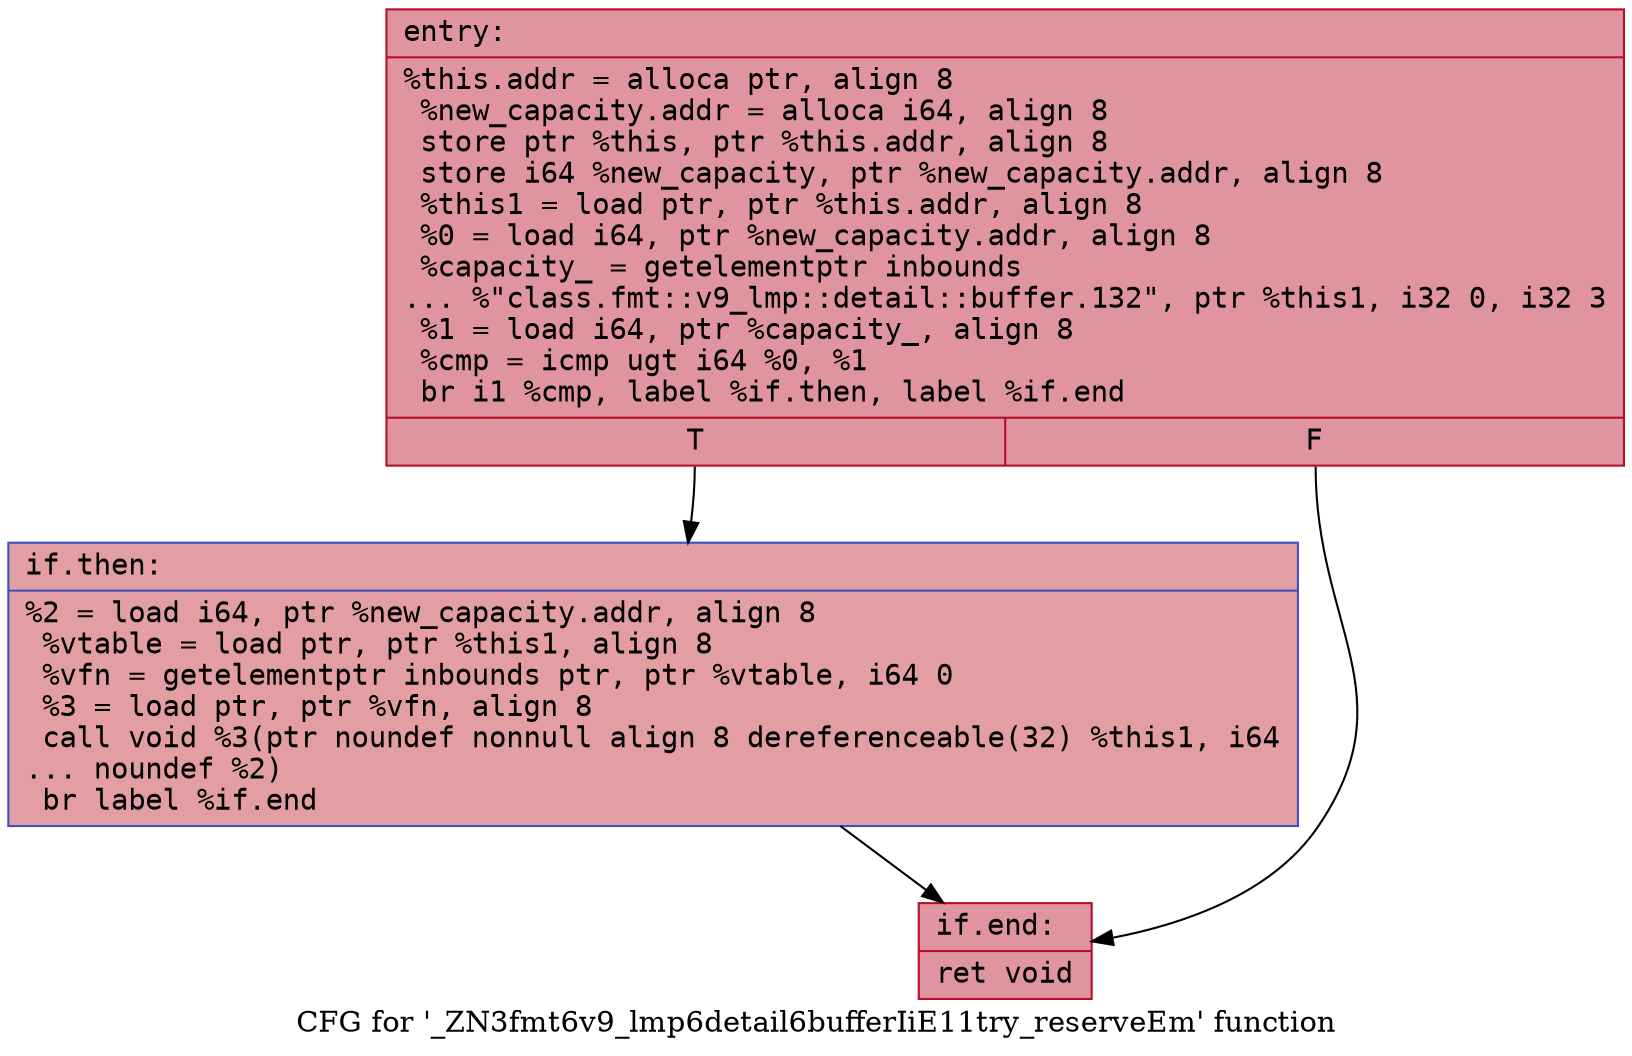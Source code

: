digraph "CFG for '_ZN3fmt6v9_lmp6detail6bufferIiE11try_reserveEm' function" {
	label="CFG for '_ZN3fmt6v9_lmp6detail6bufferIiE11try_reserveEm' function";

	Node0x556bfed239c0 [shape=record,color="#b70d28ff", style=filled, fillcolor="#b70d2870" fontname="Courier",label="{entry:\l|  %this.addr = alloca ptr, align 8\l  %new_capacity.addr = alloca i64, align 8\l  store ptr %this, ptr %this.addr, align 8\l  store i64 %new_capacity, ptr %new_capacity.addr, align 8\l  %this1 = load ptr, ptr %this.addr, align 8\l  %0 = load i64, ptr %new_capacity.addr, align 8\l  %capacity_ = getelementptr inbounds\l... %\"class.fmt::v9_lmp::detail::buffer.132\", ptr %this1, i32 0, i32 3\l  %1 = load i64, ptr %capacity_, align 8\l  %cmp = icmp ugt i64 %0, %1\l  br i1 %cmp, label %if.then, label %if.end\l|{<s0>T|<s1>F}}"];
	Node0x556bfed239c0:s0 -> Node0x556bfed23fb0[tooltip="entry -> if.then\nProbability 50.00%" ];
	Node0x556bfed239c0:s1 -> Node0x556bfed24020[tooltip="entry -> if.end\nProbability 50.00%" ];
	Node0x556bfed23fb0 [shape=record,color="#3d50c3ff", style=filled, fillcolor="#be242e70" fontname="Courier",label="{if.then:\l|  %2 = load i64, ptr %new_capacity.addr, align 8\l  %vtable = load ptr, ptr %this1, align 8\l  %vfn = getelementptr inbounds ptr, ptr %vtable, i64 0\l  %3 = load ptr, ptr %vfn, align 8\l  call void %3(ptr noundef nonnull align 8 dereferenceable(32) %this1, i64\l... noundef %2)\l  br label %if.end\l}"];
	Node0x556bfed23fb0 -> Node0x556bfed24020[tooltip="if.then -> if.end\nProbability 100.00%" ];
	Node0x556bfed24020 [shape=record,color="#b70d28ff", style=filled, fillcolor="#b70d2870" fontname="Courier",label="{if.end:\l|  ret void\l}"];
}
